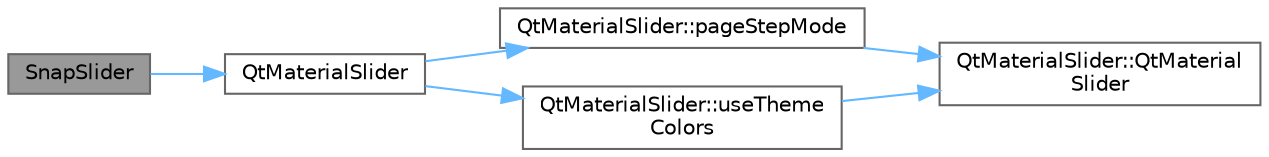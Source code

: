 digraph "SnapSlider"
{
 // LATEX_PDF_SIZE
  bgcolor="transparent";
  edge [fontname=Helvetica,fontsize=10,labelfontname=Helvetica,labelfontsize=10];
  node [fontname=Helvetica,fontsize=10,shape=box,height=0.2,width=0.4];
  rankdir="LR";
  Node1 [id="Node000001",label="SnapSlider",height=0.2,width=0.4,color="gray40", fillcolor="grey60", style="filled", fontcolor="black",tooltip="构造函数"];
  Node1 -> Node2 [id="edge1_Node000001_Node000002",color="steelblue1",style="solid",tooltip=" "];
  Node2 [id="Node000002",label="QtMaterialSlider",height=0.2,width=0.4,color="grey40", fillcolor="white", style="filled",URL="$class_snap_slider.html#aca4b3f4fc19f287254cfdc870bf82ead",tooltip="构造函数"];
  Node2 -> Node3 [id="edge2_Node000002_Node000003",color="steelblue1",style="solid",tooltip=" "];
  Node3 [id="Node000003",label="QtMaterialSlider::pageStepMode",height=0.2,width=0.4,color="grey40", fillcolor="white", style="filled",URL="$class_qt_material_slider.html#a6755c6d675bbb3ba9f6fa60db4f36786",tooltip="获取页面步进模式"];
  Node3 -> Node4 [id="edge3_Node000003_Node000004",color="steelblue1",style="solid",tooltip=" "];
  Node4 [id="Node000004",label="QtMaterialSlider::QtMaterial\lSlider",height=0.2,width=0.4,color="grey40", fillcolor="white", style="filled",URL="$class_qt_material_slider.html#aca4b3f4fc19f287254cfdc870bf82ead",tooltip="构造函数"];
  Node2 -> Node5 [id="edge4_Node000002_Node000005",color="steelblue1",style="solid",tooltip=" "];
  Node5 [id="Node000005",label="QtMaterialSlider::useTheme\lColors",height=0.2,width=0.4,color="grey40", fillcolor="white", style="filled",URL="$class_qt_material_slider.html#ad7b84e79d6f30f98abd019b886d8a2b5",tooltip="获取是否使用主题颜色"];
  Node5 -> Node4 [id="edge5_Node000005_Node000004",color="steelblue1",style="solid",tooltip=" "];
}
